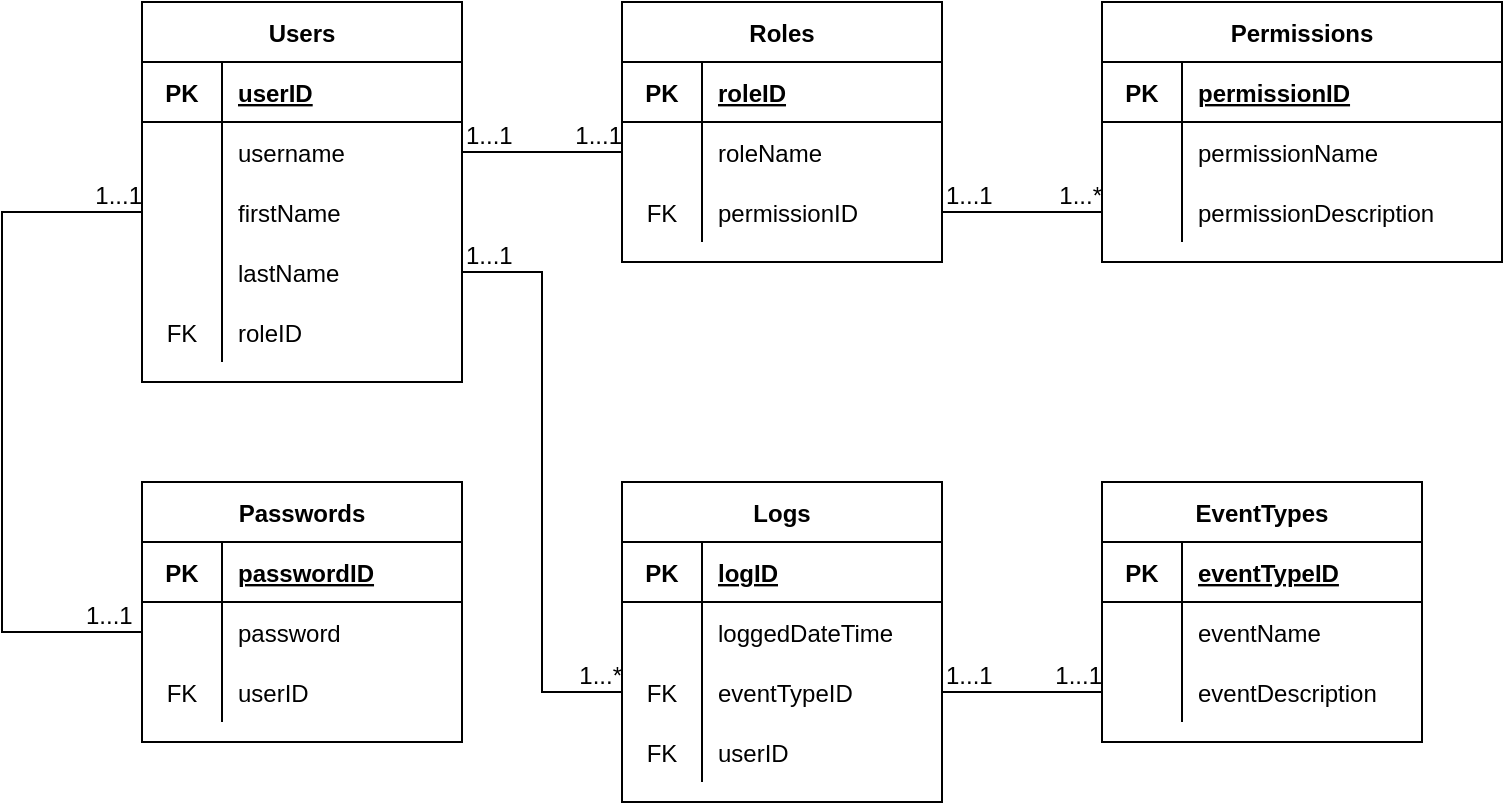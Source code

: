 <mxfile version="13.7.3" type="device"><diagram id="7Ahtsr8MI4elX-02hRlZ" name="Page-1"><mxGraphModel dx="680" dy="813" grid="1" gridSize="10" guides="1" tooltips="1" connect="1" arrows="1" fold="1" page="1" pageScale="1" pageWidth="1169" pageHeight="827" math="0" shadow="0"><root><mxCell id="0"/><mxCell id="1" parent="0"/><mxCell id="fa9mRMboKHgQ_r8X5IeH-1" value="Users" style="shape=table;startSize=30;container=1;collapsible=1;childLayout=tableLayout;fixedRows=1;rowLines=0;fontStyle=1;align=center;resizeLast=1;" vertex="1" parent="1"><mxGeometry x="120" y="80" width="160" height="190" as="geometry"/></mxCell><mxCell id="fa9mRMboKHgQ_r8X5IeH-2" value="" style="shape=partialRectangle;collapsible=0;dropTarget=0;pointerEvents=0;fillColor=none;top=0;left=0;bottom=1;right=0;points=[[0,0.5],[1,0.5]];portConstraint=eastwest;" vertex="1" parent="fa9mRMboKHgQ_r8X5IeH-1"><mxGeometry y="30" width="160" height="30" as="geometry"/></mxCell><mxCell id="fa9mRMboKHgQ_r8X5IeH-3" value="PK" style="shape=partialRectangle;connectable=0;fillColor=none;top=0;left=0;bottom=0;right=0;fontStyle=1;overflow=hidden;" vertex="1" parent="fa9mRMboKHgQ_r8X5IeH-2"><mxGeometry width="40" height="30" as="geometry"/></mxCell><mxCell id="fa9mRMboKHgQ_r8X5IeH-4" value="userID" style="shape=partialRectangle;connectable=0;fillColor=none;top=0;left=0;bottom=0;right=0;align=left;spacingLeft=6;fontStyle=5;overflow=hidden;" vertex="1" parent="fa9mRMboKHgQ_r8X5IeH-2"><mxGeometry x="40" width="120" height="30" as="geometry"/></mxCell><mxCell id="fa9mRMboKHgQ_r8X5IeH-5" value="" style="shape=partialRectangle;collapsible=0;dropTarget=0;pointerEvents=0;fillColor=none;top=0;left=0;bottom=0;right=0;points=[[0,0.5],[1,0.5]];portConstraint=eastwest;" vertex="1" parent="fa9mRMboKHgQ_r8X5IeH-1"><mxGeometry y="60" width="160" height="30" as="geometry"/></mxCell><mxCell id="fa9mRMboKHgQ_r8X5IeH-6" value="" style="shape=partialRectangle;connectable=0;fillColor=none;top=0;left=0;bottom=0;right=0;editable=1;overflow=hidden;" vertex="1" parent="fa9mRMboKHgQ_r8X5IeH-5"><mxGeometry width="40" height="30" as="geometry"/></mxCell><mxCell id="fa9mRMboKHgQ_r8X5IeH-7" value="username" style="shape=partialRectangle;connectable=0;fillColor=none;top=0;left=0;bottom=0;right=0;align=left;spacingLeft=6;overflow=hidden;" vertex="1" parent="fa9mRMboKHgQ_r8X5IeH-5"><mxGeometry x="40" width="120" height="30" as="geometry"/></mxCell><mxCell id="fa9mRMboKHgQ_r8X5IeH-43" value="" style="shape=partialRectangle;collapsible=0;dropTarget=0;pointerEvents=0;fillColor=none;top=0;left=0;bottom=0;right=0;points=[[0,0.5],[1,0.5]];portConstraint=eastwest;" vertex="1" parent="fa9mRMboKHgQ_r8X5IeH-1"><mxGeometry y="90" width="160" height="30" as="geometry"/></mxCell><mxCell id="fa9mRMboKHgQ_r8X5IeH-44" value="" style="shape=partialRectangle;connectable=0;fillColor=none;top=0;left=0;bottom=0;right=0;editable=1;overflow=hidden;" vertex="1" parent="fa9mRMboKHgQ_r8X5IeH-43"><mxGeometry width="40" height="30" as="geometry"/></mxCell><mxCell id="fa9mRMboKHgQ_r8X5IeH-45" value="firstName" style="shape=partialRectangle;connectable=0;fillColor=none;top=0;left=0;bottom=0;right=0;align=left;spacingLeft=6;overflow=hidden;" vertex="1" parent="fa9mRMboKHgQ_r8X5IeH-43"><mxGeometry x="40" width="120" height="30" as="geometry"/></mxCell><mxCell id="fa9mRMboKHgQ_r8X5IeH-46" value="" style="shape=partialRectangle;collapsible=0;dropTarget=0;pointerEvents=0;fillColor=none;top=0;left=0;bottom=0;right=0;points=[[0,0.5],[1,0.5]];portConstraint=eastwest;" vertex="1" parent="fa9mRMboKHgQ_r8X5IeH-1"><mxGeometry y="120" width="160" height="30" as="geometry"/></mxCell><mxCell id="fa9mRMboKHgQ_r8X5IeH-47" value="" style="shape=partialRectangle;connectable=0;fillColor=none;top=0;left=0;bottom=0;right=0;editable=1;overflow=hidden;" vertex="1" parent="fa9mRMboKHgQ_r8X5IeH-46"><mxGeometry width="40" height="30" as="geometry"/></mxCell><mxCell id="fa9mRMboKHgQ_r8X5IeH-48" value="lastName" style="shape=partialRectangle;connectable=0;fillColor=none;top=0;left=0;bottom=0;right=0;align=left;spacingLeft=6;overflow=hidden;" vertex="1" parent="fa9mRMboKHgQ_r8X5IeH-46"><mxGeometry x="40" width="120" height="30" as="geometry"/></mxCell><mxCell id="fa9mRMboKHgQ_r8X5IeH-11" value="" style="shape=partialRectangle;collapsible=0;dropTarget=0;pointerEvents=0;fillColor=none;top=0;left=0;bottom=0;right=0;points=[[0,0.5],[1,0.5]];portConstraint=eastwest;" vertex="1" parent="fa9mRMboKHgQ_r8X5IeH-1"><mxGeometry y="150" width="160" height="30" as="geometry"/></mxCell><mxCell id="fa9mRMboKHgQ_r8X5IeH-12" value="FK" style="shape=partialRectangle;connectable=0;fillColor=none;top=0;left=0;bottom=0;right=0;editable=1;overflow=hidden;" vertex="1" parent="fa9mRMboKHgQ_r8X5IeH-11"><mxGeometry width="40" height="30" as="geometry"/></mxCell><mxCell id="fa9mRMboKHgQ_r8X5IeH-13" value="roleID" style="shape=partialRectangle;connectable=0;fillColor=none;top=0;left=0;bottom=0;right=0;align=left;spacingLeft=6;overflow=hidden;" vertex="1" parent="fa9mRMboKHgQ_r8X5IeH-11"><mxGeometry x="40" width="120" height="30" as="geometry"/></mxCell><mxCell id="fa9mRMboKHgQ_r8X5IeH-14" value="Roles" style="shape=table;startSize=30;container=1;collapsible=1;childLayout=tableLayout;fixedRows=1;rowLines=0;fontStyle=1;align=center;resizeLast=1;" vertex="1" parent="1"><mxGeometry x="360" y="80" width="160" height="130" as="geometry"/></mxCell><mxCell id="fa9mRMboKHgQ_r8X5IeH-18" value="" style="shape=partialRectangle;collapsible=0;dropTarget=0;pointerEvents=0;fillColor=none;top=0;left=0;bottom=1;right=0;points=[[0,0.5],[1,0.5]];portConstraint=eastwest;" vertex="1" parent="fa9mRMboKHgQ_r8X5IeH-14"><mxGeometry y="30" width="160" height="30" as="geometry"/></mxCell><mxCell id="fa9mRMboKHgQ_r8X5IeH-19" value="PK" style="shape=partialRectangle;connectable=0;fillColor=none;top=0;left=0;bottom=0;right=0;fontStyle=1;overflow=hidden;" vertex="1" parent="fa9mRMboKHgQ_r8X5IeH-18"><mxGeometry width="40" height="30" as="geometry"/></mxCell><mxCell id="fa9mRMboKHgQ_r8X5IeH-20" value="roleID" style="shape=partialRectangle;connectable=0;fillColor=none;top=0;left=0;bottom=0;right=0;align=left;spacingLeft=6;fontStyle=5;overflow=hidden;" vertex="1" parent="fa9mRMboKHgQ_r8X5IeH-18"><mxGeometry x="40" width="120" height="30" as="geometry"/></mxCell><mxCell id="fa9mRMboKHgQ_r8X5IeH-21" value="" style="shape=partialRectangle;collapsible=0;dropTarget=0;pointerEvents=0;fillColor=none;top=0;left=0;bottom=0;right=0;points=[[0,0.5],[1,0.5]];portConstraint=eastwest;" vertex="1" parent="fa9mRMboKHgQ_r8X5IeH-14"><mxGeometry y="60" width="160" height="30" as="geometry"/></mxCell><mxCell id="fa9mRMboKHgQ_r8X5IeH-22" value="" style="shape=partialRectangle;connectable=0;fillColor=none;top=0;left=0;bottom=0;right=0;editable=1;overflow=hidden;" vertex="1" parent="fa9mRMboKHgQ_r8X5IeH-21"><mxGeometry width="40" height="30" as="geometry"/></mxCell><mxCell id="fa9mRMboKHgQ_r8X5IeH-23" value="roleName" style="shape=partialRectangle;connectable=0;fillColor=none;top=0;left=0;bottom=0;right=0;align=left;spacingLeft=6;overflow=hidden;" vertex="1" parent="fa9mRMboKHgQ_r8X5IeH-21"><mxGeometry x="40" width="120" height="30" as="geometry"/></mxCell><mxCell id="fa9mRMboKHgQ_r8X5IeH-24" value="" style="shape=partialRectangle;collapsible=0;dropTarget=0;pointerEvents=0;fillColor=none;top=0;left=0;bottom=0;right=0;points=[[0,0.5],[1,0.5]];portConstraint=eastwest;" vertex="1" parent="fa9mRMboKHgQ_r8X5IeH-14"><mxGeometry y="90" width="160" height="30" as="geometry"/></mxCell><mxCell id="fa9mRMboKHgQ_r8X5IeH-25" value="FK" style="shape=partialRectangle;connectable=0;fillColor=none;top=0;left=0;bottom=0;right=0;editable=1;overflow=hidden;" vertex="1" parent="fa9mRMboKHgQ_r8X5IeH-24"><mxGeometry width="40" height="30" as="geometry"/></mxCell><mxCell id="fa9mRMboKHgQ_r8X5IeH-26" value="permissionID" style="shape=partialRectangle;connectable=0;fillColor=none;top=0;left=0;bottom=0;right=0;align=left;spacingLeft=6;overflow=hidden;" vertex="1" parent="fa9mRMboKHgQ_r8X5IeH-24"><mxGeometry x="40" width="120" height="30" as="geometry"/></mxCell><mxCell id="fa9mRMboKHgQ_r8X5IeH-59" value="" style="endArrow=none;html=1;rounded=0;exitX=1;exitY=0.5;exitDx=0;exitDy=0;entryX=0;entryY=0.5;entryDx=0;entryDy=0;" edge="1" parent="1" source="fa9mRMboKHgQ_r8X5IeH-24" target="fa9mRMboKHgQ_r8X5IeH-56"><mxGeometry relative="1" as="geometry"><mxPoint x="585" y="270" as="sourcePoint"/><mxPoint x="665" y="270" as="targetPoint"/></mxGeometry></mxCell><mxCell id="fa9mRMboKHgQ_r8X5IeH-60" value="1...1" style="resizable=0;html=1;align=left;verticalAlign=bottom;" connectable="0" vertex="1" parent="fa9mRMboKHgQ_r8X5IeH-59"><mxGeometry x="-1" relative="1" as="geometry"/></mxCell><mxCell id="fa9mRMboKHgQ_r8X5IeH-61" value="1...*" style="resizable=0;html=1;align=right;verticalAlign=bottom;" connectable="0" vertex="1" parent="fa9mRMboKHgQ_r8X5IeH-59"><mxGeometry x="1" relative="1" as="geometry"/></mxCell><mxCell id="fa9mRMboKHgQ_r8X5IeH-49" value="Permissions" style="shape=table;startSize=30;container=1;collapsible=1;childLayout=tableLayout;fixedRows=1;rowLines=0;fontStyle=1;align=center;resizeLast=1;" vertex="1" parent="1"><mxGeometry x="600" y="80" width="200" height="130" as="geometry"/></mxCell><mxCell id="fa9mRMboKHgQ_r8X5IeH-50" value="" style="shape=partialRectangle;collapsible=0;dropTarget=0;pointerEvents=0;fillColor=none;top=0;left=0;bottom=1;right=0;points=[[0,0.5],[1,0.5]];portConstraint=eastwest;" vertex="1" parent="fa9mRMboKHgQ_r8X5IeH-49"><mxGeometry y="30" width="200" height="30" as="geometry"/></mxCell><mxCell id="fa9mRMboKHgQ_r8X5IeH-51" value="PK" style="shape=partialRectangle;connectable=0;fillColor=none;top=0;left=0;bottom=0;right=0;fontStyle=1;overflow=hidden;" vertex="1" parent="fa9mRMboKHgQ_r8X5IeH-50"><mxGeometry width="40" height="30" as="geometry"/></mxCell><mxCell id="fa9mRMboKHgQ_r8X5IeH-52" value="permissionID" style="shape=partialRectangle;connectable=0;fillColor=none;top=0;left=0;bottom=0;right=0;align=left;spacingLeft=6;fontStyle=5;overflow=hidden;" vertex="1" parent="fa9mRMboKHgQ_r8X5IeH-50"><mxGeometry x="40" width="160" height="30" as="geometry"/></mxCell><mxCell id="fa9mRMboKHgQ_r8X5IeH-53" value="" style="shape=partialRectangle;collapsible=0;dropTarget=0;pointerEvents=0;fillColor=none;top=0;left=0;bottom=0;right=0;points=[[0,0.5],[1,0.5]];portConstraint=eastwest;" vertex="1" parent="fa9mRMboKHgQ_r8X5IeH-49"><mxGeometry y="60" width="200" height="30" as="geometry"/></mxCell><mxCell id="fa9mRMboKHgQ_r8X5IeH-54" value="" style="shape=partialRectangle;connectable=0;fillColor=none;top=0;left=0;bottom=0;right=0;editable=1;overflow=hidden;" vertex="1" parent="fa9mRMboKHgQ_r8X5IeH-53"><mxGeometry width="40" height="30" as="geometry"/></mxCell><mxCell id="fa9mRMboKHgQ_r8X5IeH-55" value="permissionName" style="shape=partialRectangle;connectable=0;fillColor=none;top=0;left=0;bottom=0;right=0;align=left;spacingLeft=6;overflow=hidden;" vertex="1" parent="fa9mRMboKHgQ_r8X5IeH-53"><mxGeometry x="40" width="160" height="30" as="geometry"/></mxCell><mxCell id="fa9mRMboKHgQ_r8X5IeH-56" value="" style="shape=partialRectangle;collapsible=0;dropTarget=0;pointerEvents=0;fillColor=none;top=0;left=0;bottom=0;right=0;points=[[0,0.5],[1,0.5]];portConstraint=eastwest;" vertex="1" parent="fa9mRMboKHgQ_r8X5IeH-49"><mxGeometry y="90" width="200" height="30" as="geometry"/></mxCell><mxCell id="fa9mRMboKHgQ_r8X5IeH-57" value="" style="shape=partialRectangle;connectable=0;fillColor=none;top=0;left=0;bottom=0;right=0;editable=1;overflow=hidden;" vertex="1" parent="fa9mRMboKHgQ_r8X5IeH-56"><mxGeometry width="40" height="30" as="geometry"/></mxCell><mxCell id="fa9mRMboKHgQ_r8X5IeH-58" value="permissionDescription" style="shape=partialRectangle;connectable=0;fillColor=none;top=0;left=0;bottom=0;right=0;align=left;spacingLeft=6;overflow=hidden;" vertex="1" parent="fa9mRMboKHgQ_r8X5IeH-56"><mxGeometry x="40" width="160" height="30" as="geometry"/></mxCell><mxCell id="fa9mRMboKHgQ_r8X5IeH-89" value="" style="endArrow=none;html=1;rounded=0;exitX=1;exitY=0.5;exitDx=0;exitDy=0;entryX=0;entryY=0.5;entryDx=0;entryDy=0;" edge="1" parent="1" source="fa9mRMboKHgQ_r8X5IeH-72" target="fa9mRMboKHgQ_r8X5IeH-83"><mxGeometry relative="1" as="geometry"><mxPoint x="570" y="520" as="sourcePoint"/><mxPoint x="650" y="520" as="targetPoint"/></mxGeometry></mxCell><mxCell id="fa9mRMboKHgQ_r8X5IeH-90" value="1...1" style="resizable=0;html=1;align=left;verticalAlign=bottom;" connectable="0" vertex="1" parent="fa9mRMboKHgQ_r8X5IeH-89"><mxGeometry x="-1" relative="1" as="geometry"/></mxCell><mxCell id="fa9mRMboKHgQ_r8X5IeH-91" value="1...1" style="resizable=0;html=1;align=right;verticalAlign=bottom;" connectable="0" vertex="1" parent="fa9mRMboKHgQ_r8X5IeH-89"><mxGeometry x="1" relative="1" as="geometry"/></mxCell><mxCell id="fa9mRMboKHgQ_r8X5IeH-92" value="" style="endArrow=none;html=1;rounded=0;exitX=1;exitY=0.5;exitDx=0;exitDy=0;entryX=0;entryY=0.5;entryDx=0;entryDy=0;" edge="1" parent="1" source="fa9mRMboKHgQ_r8X5IeH-46" target="fa9mRMboKHgQ_r8X5IeH-72"><mxGeometry relative="1" as="geometry"><mxPoint x="220" y="400" as="sourcePoint"/><mxPoint x="300" y="400" as="targetPoint"/><Array as="points"><mxPoint x="320" y="215"/><mxPoint x="320" y="425"/></Array></mxGeometry></mxCell><mxCell id="fa9mRMboKHgQ_r8X5IeH-93" value="1...1" style="resizable=0;html=1;align=left;verticalAlign=bottom;" connectable="0" vertex="1" parent="fa9mRMboKHgQ_r8X5IeH-92"><mxGeometry x="-1" relative="1" as="geometry"/></mxCell><mxCell id="fa9mRMboKHgQ_r8X5IeH-94" value="1...*" style="resizable=0;html=1;align=right;verticalAlign=bottom;" connectable="0" vertex="1" parent="fa9mRMboKHgQ_r8X5IeH-92"><mxGeometry x="1" relative="1" as="geometry"/></mxCell><mxCell id="fa9mRMboKHgQ_r8X5IeH-95" value="Passwords" style="shape=table;startSize=30;container=1;collapsible=1;childLayout=tableLayout;fixedRows=1;rowLines=0;fontStyle=1;align=center;resizeLast=1;" vertex="1" parent="1"><mxGeometry x="120" y="320" width="160" height="130" as="geometry"/></mxCell><mxCell id="fa9mRMboKHgQ_r8X5IeH-96" value="" style="shape=partialRectangle;collapsible=0;dropTarget=0;pointerEvents=0;fillColor=none;top=0;left=0;bottom=1;right=0;points=[[0,0.5],[1,0.5]];portConstraint=eastwest;" vertex="1" parent="fa9mRMboKHgQ_r8X5IeH-95"><mxGeometry y="30" width="160" height="30" as="geometry"/></mxCell><mxCell id="fa9mRMboKHgQ_r8X5IeH-97" value="PK" style="shape=partialRectangle;connectable=0;fillColor=none;top=0;left=0;bottom=0;right=0;fontStyle=1;overflow=hidden;" vertex="1" parent="fa9mRMboKHgQ_r8X5IeH-96"><mxGeometry width="40" height="30" as="geometry"/></mxCell><mxCell id="fa9mRMboKHgQ_r8X5IeH-98" value="passwordID" style="shape=partialRectangle;connectable=0;fillColor=none;top=0;left=0;bottom=0;right=0;align=left;spacingLeft=6;fontStyle=5;overflow=hidden;" vertex="1" parent="fa9mRMboKHgQ_r8X5IeH-96"><mxGeometry x="40" width="120" height="30" as="geometry"/></mxCell><mxCell id="fa9mRMboKHgQ_r8X5IeH-102" value="" style="shape=partialRectangle;collapsible=0;dropTarget=0;pointerEvents=0;fillColor=none;top=0;left=0;bottom=0;right=0;points=[[0,0.5],[1,0.5]];portConstraint=eastwest;" vertex="1" parent="fa9mRMboKHgQ_r8X5IeH-95"><mxGeometry y="60" width="160" height="30" as="geometry"/></mxCell><mxCell id="fa9mRMboKHgQ_r8X5IeH-103" value="" style="shape=partialRectangle;connectable=0;fillColor=none;top=0;left=0;bottom=0;right=0;editable=1;overflow=hidden;" vertex="1" parent="fa9mRMboKHgQ_r8X5IeH-102"><mxGeometry width="40" height="30" as="geometry"/></mxCell><mxCell id="fa9mRMboKHgQ_r8X5IeH-104" value="password" style="shape=partialRectangle;connectable=0;fillColor=none;top=0;left=0;bottom=0;right=0;align=left;spacingLeft=6;overflow=hidden;" vertex="1" parent="fa9mRMboKHgQ_r8X5IeH-102"><mxGeometry x="40" width="120" height="30" as="geometry"/></mxCell><mxCell id="fa9mRMboKHgQ_r8X5IeH-111" value="" style="shape=partialRectangle;collapsible=0;dropTarget=0;pointerEvents=0;fillColor=none;top=0;left=0;bottom=0;right=0;points=[[0,0.5],[1,0.5]];portConstraint=eastwest;" vertex="1" parent="fa9mRMboKHgQ_r8X5IeH-95"><mxGeometry y="90" width="160" height="30" as="geometry"/></mxCell><mxCell id="fa9mRMboKHgQ_r8X5IeH-112" value="FK" style="shape=partialRectangle;connectable=0;fillColor=none;top=0;left=0;bottom=0;right=0;editable=1;overflow=hidden;" vertex="1" parent="fa9mRMboKHgQ_r8X5IeH-111"><mxGeometry width="40" height="30" as="geometry"/></mxCell><mxCell id="fa9mRMboKHgQ_r8X5IeH-113" value="userID" style="shape=partialRectangle;connectable=0;fillColor=none;top=0;left=0;bottom=0;right=0;align=left;spacingLeft=6;overflow=hidden;" vertex="1" parent="fa9mRMboKHgQ_r8X5IeH-111"><mxGeometry x="40" width="120" height="30" as="geometry"/></mxCell><mxCell id="fa9mRMboKHgQ_r8X5IeH-115" value="" style="endArrow=none;html=1;rounded=0;entryX=0;entryY=0.5;entryDx=0;entryDy=0;exitX=1;exitY=0.5;exitDx=0;exitDy=0;" edge="1" parent="1" source="fa9mRMboKHgQ_r8X5IeH-5" target="fa9mRMboKHgQ_r8X5IeH-21"><mxGeometry relative="1" as="geometry"><mxPoint x="350" y="240" as="sourcePoint"/><mxPoint x="430" y="240" as="targetPoint"/></mxGeometry></mxCell><mxCell id="fa9mRMboKHgQ_r8X5IeH-116" value="1...1" style="resizable=0;html=1;align=left;verticalAlign=bottom;" connectable="0" vertex="1" parent="fa9mRMboKHgQ_r8X5IeH-115"><mxGeometry x="-1" relative="1" as="geometry"/></mxCell><mxCell id="fa9mRMboKHgQ_r8X5IeH-117" value="1...1" style="resizable=0;html=1;align=right;verticalAlign=bottom;" connectable="0" vertex="1" parent="fa9mRMboKHgQ_r8X5IeH-115"><mxGeometry x="1" relative="1" as="geometry"/></mxCell><mxCell id="fa9mRMboKHgQ_r8X5IeH-118" value="" style="endArrow=none;html=1;rounded=0;entryX=0;entryY=0.5;entryDx=0;entryDy=0;exitX=0;exitY=0.5;exitDx=0;exitDy=0;" edge="1" parent="1" source="fa9mRMboKHgQ_r8X5IeH-102" target="fa9mRMboKHgQ_r8X5IeH-43"><mxGeometry relative="1" as="geometry"><mxPoint x="120" y="310" as="sourcePoint"/><mxPoint x="200" y="310" as="targetPoint"/><Array as="points"><mxPoint x="50" y="395"/><mxPoint x="50" y="185"/></Array></mxGeometry></mxCell><mxCell id="fa9mRMboKHgQ_r8X5IeH-119" value="1...1" style="resizable=0;html=1;align=left;verticalAlign=bottom;" connectable="0" vertex="1" parent="fa9mRMboKHgQ_r8X5IeH-118"><mxGeometry x="-1" relative="1" as="geometry"><mxPoint x="-30" as="offset"/></mxGeometry></mxCell><mxCell id="fa9mRMboKHgQ_r8X5IeH-120" value="1...1" style="resizable=0;html=1;align=right;verticalAlign=bottom;" connectable="0" vertex="1" parent="fa9mRMboKHgQ_r8X5IeH-118"><mxGeometry x="1" relative="1" as="geometry"/></mxCell><mxCell id="fa9mRMboKHgQ_r8X5IeH-62" value="Logs" style="shape=table;startSize=30;container=1;collapsible=1;childLayout=tableLayout;fixedRows=1;rowLines=0;fontStyle=1;align=center;resizeLast=1;" vertex="1" parent="1"><mxGeometry x="360" y="320" width="160" height="160" as="geometry"/></mxCell><mxCell id="fa9mRMboKHgQ_r8X5IeH-63" value="" style="shape=partialRectangle;collapsible=0;dropTarget=0;pointerEvents=0;fillColor=none;top=0;left=0;bottom=1;right=0;points=[[0,0.5],[1,0.5]];portConstraint=eastwest;" vertex="1" parent="fa9mRMboKHgQ_r8X5IeH-62"><mxGeometry y="30" width="160" height="30" as="geometry"/></mxCell><mxCell id="fa9mRMboKHgQ_r8X5IeH-64" value="PK" style="shape=partialRectangle;connectable=0;fillColor=none;top=0;left=0;bottom=0;right=0;fontStyle=1;overflow=hidden;" vertex="1" parent="fa9mRMboKHgQ_r8X5IeH-63"><mxGeometry width="40" height="30" as="geometry"/></mxCell><mxCell id="fa9mRMboKHgQ_r8X5IeH-65" value="logID" style="shape=partialRectangle;connectable=0;fillColor=none;top=0;left=0;bottom=0;right=0;align=left;spacingLeft=6;fontStyle=5;overflow=hidden;" vertex="1" parent="fa9mRMboKHgQ_r8X5IeH-63"><mxGeometry x="40" width="120" height="30" as="geometry"/></mxCell><mxCell id="fa9mRMboKHgQ_r8X5IeH-66" value="" style="shape=partialRectangle;collapsible=0;dropTarget=0;pointerEvents=0;fillColor=none;top=0;left=0;bottom=0;right=0;points=[[0,0.5],[1,0.5]];portConstraint=eastwest;" vertex="1" parent="fa9mRMboKHgQ_r8X5IeH-62"><mxGeometry y="60" width="160" height="30" as="geometry"/></mxCell><mxCell id="fa9mRMboKHgQ_r8X5IeH-67" value="" style="shape=partialRectangle;connectable=0;fillColor=none;top=0;left=0;bottom=0;right=0;editable=1;overflow=hidden;" vertex="1" parent="fa9mRMboKHgQ_r8X5IeH-66"><mxGeometry width="40" height="30" as="geometry"/></mxCell><mxCell id="fa9mRMboKHgQ_r8X5IeH-68" value="loggedDateTime" style="shape=partialRectangle;connectable=0;fillColor=none;top=0;left=0;bottom=0;right=0;align=left;spacingLeft=6;overflow=hidden;" vertex="1" parent="fa9mRMboKHgQ_r8X5IeH-66"><mxGeometry x="40" width="120" height="30" as="geometry"/></mxCell><mxCell id="fa9mRMboKHgQ_r8X5IeH-72" value="" style="shape=partialRectangle;collapsible=0;dropTarget=0;pointerEvents=0;fillColor=none;top=0;left=0;bottom=0;right=0;points=[[0,0.5],[1,0.5]];portConstraint=eastwest;" vertex="1" parent="fa9mRMboKHgQ_r8X5IeH-62"><mxGeometry y="90" width="160" height="30" as="geometry"/></mxCell><mxCell id="fa9mRMboKHgQ_r8X5IeH-73" value="FK" style="shape=partialRectangle;connectable=0;fillColor=none;top=0;left=0;bottom=0;right=0;editable=1;overflow=hidden;" vertex="1" parent="fa9mRMboKHgQ_r8X5IeH-72"><mxGeometry width="40" height="30" as="geometry"/></mxCell><mxCell id="fa9mRMboKHgQ_r8X5IeH-74" value="eventTypeID" style="shape=partialRectangle;connectable=0;fillColor=none;top=0;left=0;bottom=0;right=0;align=left;spacingLeft=6;overflow=hidden;" vertex="1" parent="fa9mRMboKHgQ_r8X5IeH-72"><mxGeometry x="40" width="120" height="30" as="geometry"/></mxCell><mxCell id="fa9mRMboKHgQ_r8X5IeH-69" value="" style="shape=partialRectangle;collapsible=0;dropTarget=0;pointerEvents=0;fillColor=none;top=0;left=0;bottom=0;right=0;points=[[0,0.5],[1,0.5]];portConstraint=eastwest;" vertex="1" parent="fa9mRMboKHgQ_r8X5IeH-62"><mxGeometry y="120" width="160" height="30" as="geometry"/></mxCell><mxCell id="fa9mRMboKHgQ_r8X5IeH-70" value="FK" style="shape=partialRectangle;connectable=0;fillColor=none;top=0;left=0;bottom=0;right=0;editable=1;overflow=hidden;" vertex="1" parent="fa9mRMboKHgQ_r8X5IeH-69"><mxGeometry width="40" height="30" as="geometry"/></mxCell><mxCell id="fa9mRMboKHgQ_r8X5IeH-71" value="userID" style="shape=partialRectangle;connectable=0;fillColor=none;top=0;left=0;bottom=0;right=0;align=left;spacingLeft=6;overflow=hidden;" vertex="1" parent="fa9mRMboKHgQ_r8X5IeH-69"><mxGeometry x="40" width="120" height="30" as="geometry"/></mxCell><mxCell id="fa9mRMboKHgQ_r8X5IeH-76" value="EventTypes" style="shape=table;startSize=30;container=1;collapsible=1;childLayout=tableLayout;fixedRows=1;rowLines=0;fontStyle=1;align=center;resizeLast=1;" vertex="1" parent="1"><mxGeometry x="600" y="320" width="160" height="130" as="geometry"/></mxCell><mxCell id="fa9mRMboKHgQ_r8X5IeH-77" value="" style="shape=partialRectangle;collapsible=0;dropTarget=0;pointerEvents=0;fillColor=none;top=0;left=0;bottom=1;right=0;points=[[0,0.5],[1,0.5]];portConstraint=eastwest;" vertex="1" parent="fa9mRMboKHgQ_r8X5IeH-76"><mxGeometry y="30" width="160" height="30" as="geometry"/></mxCell><mxCell id="fa9mRMboKHgQ_r8X5IeH-78" value="PK" style="shape=partialRectangle;connectable=0;fillColor=none;top=0;left=0;bottom=0;right=0;fontStyle=1;overflow=hidden;" vertex="1" parent="fa9mRMboKHgQ_r8X5IeH-77"><mxGeometry width="40" height="30" as="geometry"/></mxCell><mxCell id="fa9mRMboKHgQ_r8X5IeH-79" value="eventTypeID" style="shape=partialRectangle;connectable=0;fillColor=none;top=0;left=0;bottom=0;right=0;align=left;spacingLeft=6;fontStyle=5;overflow=hidden;" vertex="1" parent="fa9mRMboKHgQ_r8X5IeH-77"><mxGeometry x="40" width="120" height="30" as="geometry"/></mxCell><mxCell id="fa9mRMboKHgQ_r8X5IeH-80" value="" style="shape=partialRectangle;collapsible=0;dropTarget=0;pointerEvents=0;fillColor=none;top=0;left=0;bottom=0;right=0;points=[[0,0.5],[1,0.5]];portConstraint=eastwest;" vertex="1" parent="fa9mRMboKHgQ_r8X5IeH-76"><mxGeometry y="60" width="160" height="30" as="geometry"/></mxCell><mxCell id="fa9mRMboKHgQ_r8X5IeH-81" value="" style="shape=partialRectangle;connectable=0;fillColor=none;top=0;left=0;bottom=0;right=0;editable=1;overflow=hidden;" vertex="1" parent="fa9mRMboKHgQ_r8X5IeH-80"><mxGeometry width="40" height="30" as="geometry"/></mxCell><mxCell id="fa9mRMboKHgQ_r8X5IeH-82" value="eventName" style="shape=partialRectangle;connectable=0;fillColor=none;top=0;left=0;bottom=0;right=0;align=left;spacingLeft=6;overflow=hidden;" vertex="1" parent="fa9mRMboKHgQ_r8X5IeH-80"><mxGeometry x="40" width="120" height="30" as="geometry"/></mxCell><mxCell id="fa9mRMboKHgQ_r8X5IeH-83" value="" style="shape=partialRectangle;collapsible=0;dropTarget=0;pointerEvents=0;fillColor=none;top=0;left=0;bottom=0;right=0;points=[[0,0.5],[1,0.5]];portConstraint=eastwest;" vertex="1" parent="fa9mRMboKHgQ_r8X5IeH-76"><mxGeometry y="90" width="160" height="30" as="geometry"/></mxCell><mxCell id="fa9mRMboKHgQ_r8X5IeH-84" value="" style="shape=partialRectangle;connectable=0;fillColor=none;top=0;left=0;bottom=0;right=0;editable=1;overflow=hidden;" vertex="1" parent="fa9mRMboKHgQ_r8X5IeH-83"><mxGeometry width="40" height="30" as="geometry"/></mxCell><mxCell id="fa9mRMboKHgQ_r8X5IeH-85" value="eventDescription" style="shape=partialRectangle;connectable=0;fillColor=none;top=0;left=0;bottom=0;right=0;align=left;spacingLeft=6;overflow=hidden;" vertex="1" parent="fa9mRMboKHgQ_r8X5IeH-83"><mxGeometry x="40" width="120" height="30" as="geometry"/></mxCell></root></mxGraphModel></diagram></mxfile>